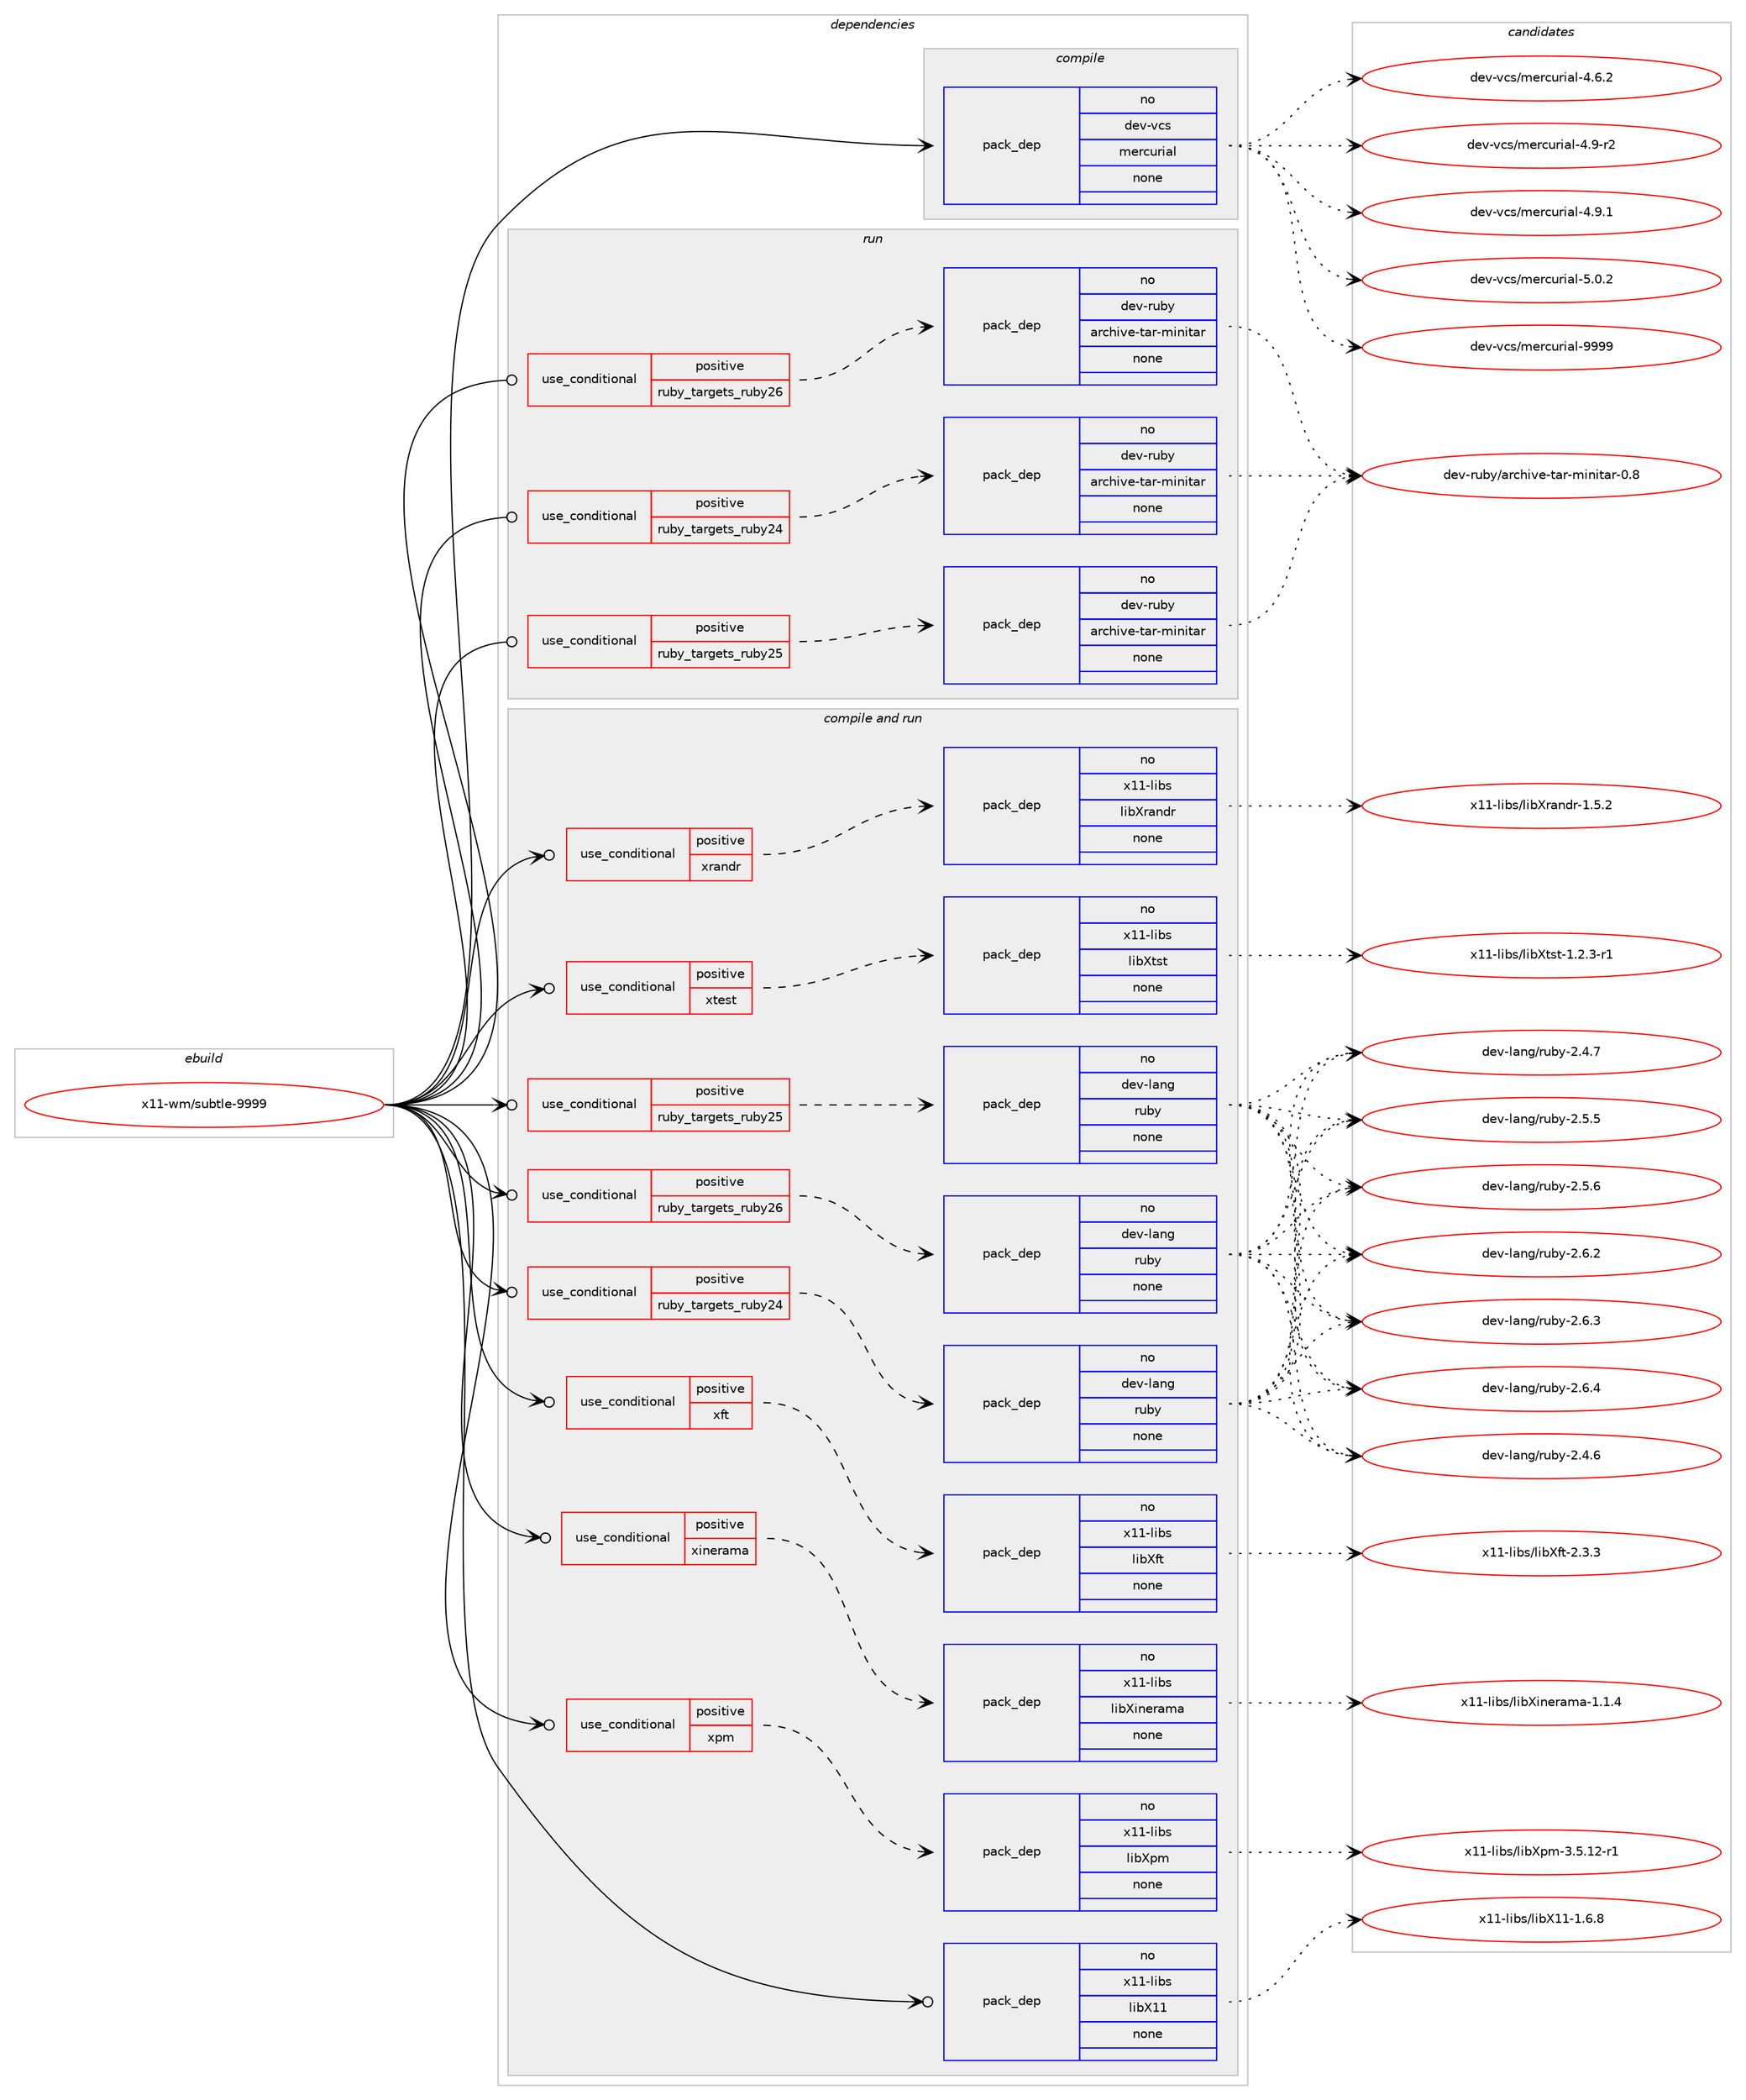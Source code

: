 digraph prolog {

# *************
# Graph options
# *************

newrank=true;
concentrate=true;
compound=true;
graph [rankdir=LR,fontname=Helvetica,fontsize=10,ranksep=1.5];#, ranksep=2.5, nodesep=0.2];
edge  [arrowhead=vee];
node  [fontname=Helvetica,fontsize=10];

# **********
# The ebuild
# **********

subgraph cluster_leftcol {
color=gray;
rank=same;
label=<<i>ebuild</i>>;
id [label="x11-wm/subtle-9999", color=red, width=4, href="../x11-wm/subtle-9999.svg"];
}

# ****************
# The dependencies
# ****************

subgraph cluster_midcol {
color=gray;
label=<<i>dependencies</i>>;
subgraph cluster_compile {
fillcolor="#eeeeee";
style=filled;
label=<<i>compile</i>>;
subgraph pack1299 {
dependency1773 [label=<<TABLE BORDER="0" CELLBORDER="1" CELLSPACING="0" CELLPADDING="4" WIDTH="220"><TR><TD ROWSPAN="6" CELLPADDING="30">pack_dep</TD></TR><TR><TD WIDTH="110">no</TD></TR><TR><TD>dev-vcs</TD></TR><TR><TD>mercurial</TD></TR><TR><TD>none</TD></TR><TR><TD></TD></TR></TABLE>>, shape=none, color=blue];
}
id:e -> dependency1773:w [weight=20,style="solid",arrowhead="vee"];
}
subgraph cluster_compileandrun {
fillcolor="#eeeeee";
style=filled;
label=<<i>compile and run</i>>;
subgraph cond451 {
dependency1774 [label=<<TABLE BORDER="0" CELLBORDER="1" CELLSPACING="0" CELLPADDING="4"><TR><TD ROWSPAN="3" CELLPADDING="10">use_conditional</TD></TR><TR><TD>positive</TD></TR><TR><TD>ruby_targets_ruby24</TD></TR></TABLE>>, shape=none, color=red];
subgraph pack1300 {
dependency1775 [label=<<TABLE BORDER="0" CELLBORDER="1" CELLSPACING="0" CELLPADDING="4" WIDTH="220"><TR><TD ROWSPAN="6" CELLPADDING="30">pack_dep</TD></TR><TR><TD WIDTH="110">no</TD></TR><TR><TD>dev-lang</TD></TR><TR><TD>ruby</TD></TR><TR><TD>none</TD></TR><TR><TD></TD></TR></TABLE>>, shape=none, color=blue];
}
dependency1774:e -> dependency1775:w [weight=20,style="dashed",arrowhead="vee"];
}
id:e -> dependency1774:w [weight=20,style="solid",arrowhead="odotvee"];
subgraph cond452 {
dependency1776 [label=<<TABLE BORDER="0" CELLBORDER="1" CELLSPACING="0" CELLPADDING="4"><TR><TD ROWSPAN="3" CELLPADDING="10">use_conditional</TD></TR><TR><TD>positive</TD></TR><TR><TD>ruby_targets_ruby25</TD></TR></TABLE>>, shape=none, color=red];
subgraph pack1301 {
dependency1777 [label=<<TABLE BORDER="0" CELLBORDER="1" CELLSPACING="0" CELLPADDING="4" WIDTH="220"><TR><TD ROWSPAN="6" CELLPADDING="30">pack_dep</TD></TR><TR><TD WIDTH="110">no</TD></TR><TR><TD>dev-lang</TD></TR><TR><TD>ruby</TD></TR><TR><TD>none</TD></TR><TR><TD></TD></TR></TABLE>>, shape=none, color=blue];
}
dependency1776:e -> dependency1777:w [weight=20,style="dashed",arrowhead="vee"];
}
id:e -> dependency1776:w [weight=20,style="solid",arrowhead="odotvee"];
subgraph cond453 {
dependency1778 [label=<<TABLE BORDER="0" CELLBORDER="1" CELLSPACING="0" CELLPADDING="4"><TR><TD ROWSPAN="3" CELLPADDING="10">use_conditional</TD></TR><TR><TD>positive</TD></TR><TR><TD>ruby_targets_ruby26</TD></TR></TABLE>>, shape=none, color=red];
subgraph pack1302 {
dependency1779 [label=<<TABLE BORDER="0" CELLBORDER="1" CELLSPACING="0" CELLPADDING="4" WIDTH="220"><TR><TD ROWSPAN="6" CELLPADDING="30">pack_dep</TD></TR><TR><TD WIDTH="110">no</TD></TR><TR><TD>dev-lang</TD></TR><TR><TD>ruby</TD></TR><TR><TD>none</TD></TR><TR><TD></TD></TR></TABLE>>, shape=none, color=blue];
}
dependency1778:e -> dependency1779:w [weight=20,style="dashed",arrowhead="vee"];
}
id:e -> dependency1778:w [weight=20,style="solid",arrowhead="odotvee"];
subgraph cond454 {
dependency1780 [label=<<TABLE BORDER="0" CELLBORDER="1" CELLSPACING="0" CELLPADDING="4"><TR><TD ROWSPAN="3" CELLPADDING="10">use_conditional</TD></TR><TR><TD>positive</TD></TR><TR><TD>xft</TD></TR></TABLE>>, shape=none, color=red];
subgraph pack1303 {
dependency1781 [label=<<TABLE BORDER="0" CELLBORDER="1" CELLSPACING="0" CELLPADDING="4" WIDTH="220"><TR><TD ROWSPAN="6" CELLPADDING="30">pack_dep</TD></TR><TR><TD WIDTH="110">no</TD></TR><TR><TD>x11-libs</TD></TR><TR><TD>libXft</TD></TR><TR><TD>none</TD></TR><TR><TD></TD></TR></TABLE>>, shape=none, color=blue];
}
dependency1780:e -> dependency1781:w [weight=20,style="dashed",arrowhead="vee"];
}
id:e -> dependency1780:w [weight=20,style="solid",arrowhead="odotvee"];
subgraph cond455 {
dependency1782 [label=<<TABLE BORDER="0" CELLBORDER="1" CELLSPACING="0" CELLPADDING="4"><TR><TD ROWSPAN="3" CELLPADDING="10">use_conditional</TD></TR><TR><TD>positive</TD></TR><TR><TD>xinerama</TD></TR></TABLE>>, shape=none, color=red];
subgraph pack1304 {
dependency1783 [label=<<TABLE BORDER="0" CELLBORDER="1" CELLSPACING="0" CELLPADDING="4" WIDTH="220"><TR><TD ROWSPAN="6" CELLPADDING="30">pack_dep</TD></TR><TR><TD WIDTH="110">no</TD></TR><TR><TD>x11-libs</TD></TR><TR><TD>libXinerama</TD></TR><TR><TD>none</TD></TR><TR><TD></TD></TR></TABLE>>, shape=none, color=blue];
}
dependency1782:e -> dependency1783:w [weight=20,style="dashed",arrowhead="vee"];
}
id:e -> dependency1782:w [weight=20,style="solid",arrowhead="odotvee"];
subgraph cond456 {
dependency1784 [label=<<TABLE BORDER="0" CELLBORDER="1" CELLSPACING="0" CELLPADDING="4"><TR><TD ROWSPAN="3" CELLPADDING="10">use_conditional</TD></TR><TR><TD>positive</TD></TR><TR><TD>xpm</TD></TR></TABLE>>, shape=none, color=red];
subgraph pack1305 {
dependency1785 [label=<<TABLE BORDER="0" CELLBORDER="1" CELLSPACING="0" CELLPADDING="4" WIDTH="220"><TR><TD ROWSPAN="6" CELLPADDING="30">pack_dep</TD></TR><TR><TD WIDTH="110">no</TD></TR><TR><TD>x11-libs</TD></TR><TR><TD>libXpm</TD></TR><TR><TD>none</TD></TR><TR><TD></TD></TR></TABLE>>, shape=none, color=blue];
}
dependency1784:e -> dependency1785:w [weight=20,style="dashed",arrowhead="vee"];
}
id:e -> dependency1784:w [weight=20,style="solid",arrowhead="odotvee"];
subgraph cond457 {
dependency1786 [label=<<TABLE BORDER="0" CELLBORDER="1" CELLSPACING="0" CELLPADDING="4"><TR><TD ROWSPAN="3" CELLPADDING="10">use_conditional</TD></TR><TR><TD>positive</TD></TR><TR><TD>xrandr</TD></TR></TABLE>>, shape=none, color=red];
subgraph pack1306 {
dependency1787 [label=<<TABLE BORDER="0" CELLBORDER="1" CELLSPACING="0" CELLPADDING="4" WIDTH="220"><TR><TD ROWSPAN="6" CELLPADDING="30">pack_dep</TD></TR><TR><TD WIDTH="110">no</TD></TR><TR><TD>x11-libs</TD></TR><TR><TD>libXrandr</TD></TR><TR><TD>none</TD></TR><TR><TD></TD></TR></TABLE>>, shape=none, color=blue];
}
dependency1786:e -> dependency1787:w [weight=20,style="dashed",arrowhead="vee"];
}
id:e -> dependency1786:w [weight=20,style="solid",arrowhead="odotvee"];
subgraph cond458 {
dependency1788 [label=<<TABLE BORDER="0" CELLBORDER="1" CELLSPACING="0" CELLPADDING="4"><TR><TD ROWSPAN="3" CELLPADDING="10">use_conditional</TD></TR><TR><TD>positive</TD></TR><TR><TD>xtest</TD></TR></TABLE>>, shape=none, color=red];
subgraph pack1307 {
dependency1789 [label=<<TABLE BORDER="0" CELLBORDER="1" CELLSPACING="0" CELLPADDING="4" WIDTH="220"><TR><TD ROWSPAN="6" CELLPADDING="30">pack_dep</TD></TR><TR><TD WIDTH="110">no</TD></TR><TR><TD>x11-libs</TD></TR><TR><TD>libXtst</TD></TR><TR><TD>none</TD></TR><TR><TD></TD></TR></TABLE>>, shape=none, color=blue];
}
dependency1788:e -> dependency1789:w [weight=20,style="dashed",arrowhead="vee"];
}
id:e -> dependency1788:w [weight=20,style="solid",arrowhead="odotvee"];
subgraph pack1308 {
dependency1790 [label=<<TABLE BORDER="0" CELLBORDER="1" CELLSPACING="0" CELLPADDING="4" WIDTH="220"><TR><TD ROWSPAN="6" CELLPADDING="30">pack_dep</TD></TR><TR><TD WIDTH="110">no</TD></TR><TR><TD>x11-libs</TD></TR><TR><TD>libX11</TD></TR><TR><TD>none</TD></TR><TR><TD></TD></TR></TABLE>>, shape=none, color=blue];
}
id:e -> dependency1790:w [weight=20,style="solid",arrowhead="odotvee"];
}
subgraph cluster_run {
fillcolor="#eeeeee";
style=filled;
label=<<i>run</i>>;
subgraph cond459 {
dependency1791 [label=<<TABLE BORDER="0" CELLBORDER="1" CELLSPACING="0" CELLPADDING="4"><TR><TD ROWSPAN="3" CELLPADDING="10">use_conditional</TD></TR><TR><TD>positive</TD></TR><TR><TD>ruby_targets_ruby24</TD></TR></TABLE>>, shape=none, color=red];
subgraph pack1309 {
dependency1792 [label=<<TABLE BORDER="0" CELLBORDER="1" CELLSPACING="0" CELLPADDING="4" WIDTH="220"><TR><TD ROWSPAN="6" CELLPADDING="30">pack_dep</TD></TR><TR><TD WIDTH="110">no</TD></TR><TR><TD>dev-ruby</TD></TR><TR><TD>archive-tar-minitar</TD></TR><TR><TD>none</TD></TR><TR><TD></TD></TR></TABLE>>, shape=none, color=blue];
}
dependency1791:e -> dependency1792:w [weight=20,style="dashed",arrowhead="vee"];
}
id:e -> dependency1791:w [weight=20,style="solid",arrowhead="odot"];
subgraph cond460 {
dependency1793 [label=<<TABLE BORDER="0" CELLBORDER="1" CELLSPACING="0" CELLPADDING="4"><TR><TD ROWSPAN="3" CELLPADDING="10">use_conditional</TD></TR><TR><TD>positive</TD></TR><TR><TD>ruby_targets_ruby25</TD></TR></TABLE>>, shape=none, color=red];
subgraph pack1310 {
dependency1794 [label=<<TABLE BORDER="0" CELLBORDER="1" CELLSPACING="0" CELLPADDING="4" WIDTH="220"><TR><TD ROWSPAN="6" CELLPADDING="30">pack_dep</TD></TR><TR><TD WIDTH="110">no</TD></TR><TR><TD>dev-ruby</TD></TR><TR><TD>archive-tar-minitar</TD></TR><TR><TD>none</TD></TR><TR><TD></TD></TR></TABLE>>, shape=none, color=blue];
}
dependency1793:e -> dependency1794:w [weight=20,style="dashed",arrowhead="vee"];
}
id:e -> dependency1793:w [weight=20,style="solid",arrowhead="odot"];
subgraph cond461 {
dependency1795 [label=<<TABLE BORDER="0" CELLBORDER="1" CELLSPACING="0" CELLPADDING="4"><TR><TD ROWSPAN="3" CELLPADDING="10">use_conditional</TD></TR><TR><TD>positive</TD></TR><TR><TD>ruby_targets_ruby26</TD></TR></TABLE>>, shape=none, color=red];
subgraph pack1311 {
dependency1796 [label=<<TABLE BORDER="0" CELLBORDER="1" CELLSPACING="0" CELLPADDING="4" WIDTH="220"><TR><TD ROWSPAN="6" CELLPADDING="30">pack_dep</TD></TR><TR><TD WIDTH="110">no</TD></TR><TR><TD>dev-ruby</TD></TR><TR><TD>archive-tar-minitar</TD></TR><TR><TD>none</TD></TR><TR><TD></TD></TR></TABLE>>, shape=none, color=blue];
}
dependency1795:e -> dependency1796:w [weight=20,style="dashed",arrowhead="vee"];
}
id:e -> dependency1795:w [weight=20,style="solid",arrowhead="odot"];
}
}

# **************
# The candidates
# **************

subgraph cluster_choices {
rank=same;
color=gray;
label=<<i>candidates</i>>;

subgraph choice1299 {
color=black;
nodesep=1;
choice1001011184511899115471091011149911711410597108455246544650 [label="dev-vcs/mercurial-4.6.2", color=red, width=4,href="../dev-vcs/mercurial-4.6.2.svg"];
choice1001011184511899115471091011149911711410597108455246574511450 [label="dev-vcs/mercurial-4.9-r2", color=red, width=4,href="../dev-vcs/mercurial-4.9-r2.svg"];
choice1001011184511899115471091011149911711410597108455246574649 [label="dev-vcs/mercurial-4.9.1", color=red, width=4,href="../dev-vcs/mercurial-4.9.1.svg"];
choice1001011184511899115471091011149911711410597108455346484650 [label="dev-vcs/mercurial-5.0.2", color=red, width=4,href="../dev-vcs/mercurial-5.0.2.svg"];
choice10010111845118991154710910111499117114105971084557575757 [label="dev-vcs/mercurial-9999", color=red, width=4,href="../dev-vcs/mercurial-9999.svg"];
dependency1773:e -> choice1001011184511899115471091011149911711410597108455246544650:w [style=dotted,weight="100"];
dependency1773:e -> choice1001011184511899115471091011149911711410597108455246574511450:w [style=dotted,weight="100"];
dependency1773:e -> choice1001011184511899115471091011149911711410597108455246574649:w [style=dotted,weight="100"];
dependency1773:e -> choice1001011184511899115471091011149911711410597108455346484650:w [style=dotted,weight="100"];
dependency1773:e -> choice10010111845118991154710910111499117114105971084557575757:w [style=dotted,weight="100"];
}
subgraph choice1300 {
color=black;
nodesep=1;
choice10010111845108971101034711411798121455046524654 [label="dev-lang/ruby-2.4.6", color=red, width=4,href="../dev-lang/ruby-2.4.6.svg"];
choice10010111845108971101034711411798121455046524655 [label="dev-lang/ruby-2.4.7", color=red, width=4,href="../dev-lang/ruby-2.4.7.svg"];
choice10010111845108971101034711411798121455046534653 [label="dev-lang/ruby-2.5.5", color=red, width=4,href="../dev-lang/ruby-2.5.5.svg"];
choice10010111845108971101034711411798121455046534654 [label="dev-lang/ruby-2.5.6", color=red, width=4,href="../dev-lang/ruby-2.5.6.svg"];
choice10010111845108971101034711411798121455046544650 [label="dev-lang/ruby-2.6.2", color=red, width=4,href="../dev-lang/ruby-2.6.2.svg"];
choice10010111845108971101034711411798121455046544651 [label="dev-lang/ruby-2.6.3", color=red, width=4,href="../dev-lang/ruby-2.6.3.svg"];
choice10010111845108971101034711411798121455046544652 [label="dev-lang/ruby-2.6.4", color=red, width=4,href="../dev-lang/ruby-2.6.4.svg"];
dependency1775:e -> choice10010111845108971101034711411798121455046524654:w [style=dotted,weight="100"];
dependency1775:e -> choice10010111845108971101034711411798121455046524655:w [style=dotted,weight="100"];
dependency1775:e -> choice10010111845108971101034711411798121455046534653:w [style=dotted,weight="100"];
dependency1775:e -> choice10010111845108971101034711411798121455046534654:w [style=dotted,weight="100"];
dependency1775:e -> choice10010111845108971101034711411798121455046544650:w [style=dotted,weight="100"];
dependency1775:e -> choice10010111845108971101034711411798121455046544651:w [style=dotted,weight="100"];
dependency1775:e -> choice10010111845108971101034711411798121455046544652:w [style=dotted,weight="100"];
}
subgraph choice1301 {
color=black;
nodesep=1;
choice10010111845108971101034711411798121455046524654 [label="dev-lang/ruby-2.4.6", color=red, width=4,href="../dev-lang/ruby-2.4.6.svg"];
choice10010111845108971101034711411798121455046524655 [label="dev-lang/ruby-2.4.7", color=red, width=4,href="../dev-lang/ruby-2.4.7.svg"];
choice10010111845108971101034711411798121455046534653 [label="dev-lang/ruby-2.5.5", color=red, width=4,href="../dev-lang/ruby-2.5.5.svg"];
choice10010111845108971101034711411798121455046534654 [label="dev-lang/ruby-2.5.6", color=red, width=4,href="../dev-lang/ruby-2.5.6.svg"];
choice10010111845108971101034711411798121455046544650 [label="dev-lang/ruby-2.6.2", color=red, width=4,href="../dev-lang/ruby-2.6.2.svg"];
choice10010111845108971101034711411798121455046544651 [label="dev-lang/ruby-2.6.3", color=red, width=4,href="../dev-lang/ruby-2.6.3.svg"];
choice10010111845108971101034711411798121455046544652 [label="dev-lang/ruby-2.6.4", color=red, width=4,href="../dev-lang/ruby-2.6.4.svg"];
dependency1777:e -> choice10010111845108971101034711411798121455046524654:w [style=dotted,weight="100"];
dependency1777:e -> choice10010111845108971101034711411798121455046524655:w [style=dotted,weight="100"];
dependency1777:e -> choice10010111845108971101034711411798121455046534653:w [style=dotted,weight="100"];
dependency1777:e -> choice10010111845108971101034711411798121455046534654:w [style=dotted,weight="100"];
dependency1777:e -> choice10010111845108971101034711411798121455046544650:w [style=dotted,weight="100"];
dependency1777:e -> choice10010111845108971101034711411798121455046544651:w [style=dotted,weight="100"];
dependency1777:e -> choice10010111845108971101034711411798121455046544652:w [style=dotted,weight="100"];
}
subgraph choice1302 {
color=black;
nodesep=1;
choice10010111845108971101034711411798121455046524654 [label="dev-lang/ruby-2.4.6", color=red, width=4,href="../dev-lang/ruby-2.4.6.svg"];
choice10010111845108971101034711411798121455046524655 [label="dev-lang/ruby-2.4.7", color=red, width=4,href="../dev-lang/ruby-2.4.7.svg"];
choice10010111845108971101034711411798121455046534653 [label="dev-lang/ruby-2.5.5", color=red, width=4,href="../dev-lang/ruby-2.5.5.svg"];
choice10010111845108971101034711411798121455046534654 [label="dev-lang/ruby-2.5.6", color=red, width=4,href="../dev-lang/ruby-2.5.6.svg"];
choice10010111845108971101034711411798121455046544650 [label="dev-lang/ruby-2.6.2", color=red, width=4,href="../dev-lang/ruby-2.6.2.svg"];
choice10010111845108971101034711411798121455046544651 [label="dev-lang/ruby-2.6.3", color=red, width=4,href="../dev-lang/ruby-2.6.3.svg"];
choice10010111845108971101034711411798121455046544652 [label="dev-lang/ruby-2.6.4", color=red, width=4,href="../dev-lang/ruby-2.6.4.svg"];
dependency1779:e -> choice10010111845108971101034711411798121455046524654:w [style=dotted,weight="100"];
dependency1779:e -> choice10010111845108971101034711411798121455046524655:w [style=dotted,weight="100"];
dependency1779:e -> choice10010111845108971101034711411798121455046534653:w [style=dotted,weight="100"];
dependency1779:e -> choice10010111845108971101034711411798121455046534654:w [style=dotted,weight="100"];
dependency1779:e -> choice10010111845108971101034711411798121455046544650:w [style=dotted,weight="100"];
dependency1779:e -> choice10010111845108971101034711411798121455046544651:w [style=dotted,weight="100"];
dependency1779:e -> choice10010111845108971101034711411798121455046544652:w [style=dotted,weight="100"];
}
subgraph choice1303 {
color=black;
nodesep=1;
choice12049494510810598115471081059888102116455046514651 [label="x11-libs/libXft-2.3.3", color=red, width=4,href="../x11-libs/libXft-2.3.3.svg"];
dependency1781:e -> choice12049494510810598115471081059888102116455046514651:w [style=dotted,weight="100"];
}
subgraph choice1304 {
color=black;
nodesep=1;
choice120494945108105981154710810598881051101011149710997454946494652 [label="x11-libs/libXinerama-1.1.4", color=red, width=4,href="../x11-libs/libXinerama-1.1.4.svg"];
dependency1783:e -> choice120494945108105981154710810598881051101011149710997454946494652:w [style=dotted,weight="100"];
}
subgraph choice1305 {
color=black;
nodesep=1;
choice12049494510810598115471081059888112109455146534649504511449 [label="x11-libs/libXpm-3.5.12-r1", color=red, width=4,href="../x11-libs/libXpm-3.5.12-r1.svg"];
dependency1785:e -> choice12049494510810598115471081059888112109455146534649504511449:w [style=dotted,weight="100"];
}
subgraph choice1306 {
color=black;
nodesep=1;
choice1204949451081059811547108105988811497110100114454946534650 [label="x11-libs/libXrandr-1.5.2", color=red, width=4,href="../x11-libs/libXrandr-1.5.2.svg"];
dependency1787:e -> choice1204949451081059811547108105988811497110100114454946534650:w [style=dotted,weight="100"];
}
subgraph choice1307 {
color=black;
nodesep=1;
choice120494945108105981154710810598881161151164549465046514511449 [label="x11-libs/libXtst-1.2.3-r1", color=red, width=4,href="../x11-libs/libXtst-1.2.3-r1.svg"];
dependency1789:e -> choice120494945108105981154710810598881161151164549465046514511449:w [style=dotted,weight="100"];
}
subgraph choice1308 {
color=black;
nodesep=1;
choice120494945108105981154710810598884949454946544656 [label="x11-libs/libX11-1.6.8", color=red, width=4,href="../x11-libs/libX11-1.6.8.svg"];
dependency1790:e -> choice120494945108105981154710810598884949454946544656:w [style=dotted,weight="100"];
}
subgraph choice1309 {
color=black;
nodesep=1;
choice10010111845114117981214797114991041051181014511697114451091051101051169711445484656 [label="dev-ruby/archive-tar-minitar-0.8", color=red, width=4,href="../dev-ruby/archive-tar-minitar-0.8.svg"];
dependency1792:e -> choice10010111845114117981214797114991041051181014511697114451091051101051169711445484656:w [style=dotted,weight="100"];
}
subgraph choice1310 {
color=black;
nodesep=1;
choice10010111845114117981214797114991041051181014511697114451091051101051169711445484656 [label="dev-ruby/archive-tar-minitar-0.8", color=red, width=4,href="../dev-ruby/archive-tar-minitar-0.8.svg"];
dependency1794:e -> choice10010111845114117981214797114991041051181014511697114451091051101051169711445484656:w [style=dotted,weight="100"];
}
subgraph choice1311 {
color=black;
nodesep=1;
choice10010111845114117981214797114991041051181014511697114451091051101051169711445484656 [label="dev-ruby/archive-tar-minitar-0.8", color=red, width=4,href="../dev-ruby/archive-tar-minitar-0.8.svg"];
dependency1796:e -> choice10010111845114117981214797114991041051181014511697114451091051101051169711445484656:w [style=dotted,weight="100"];
}
}

}
